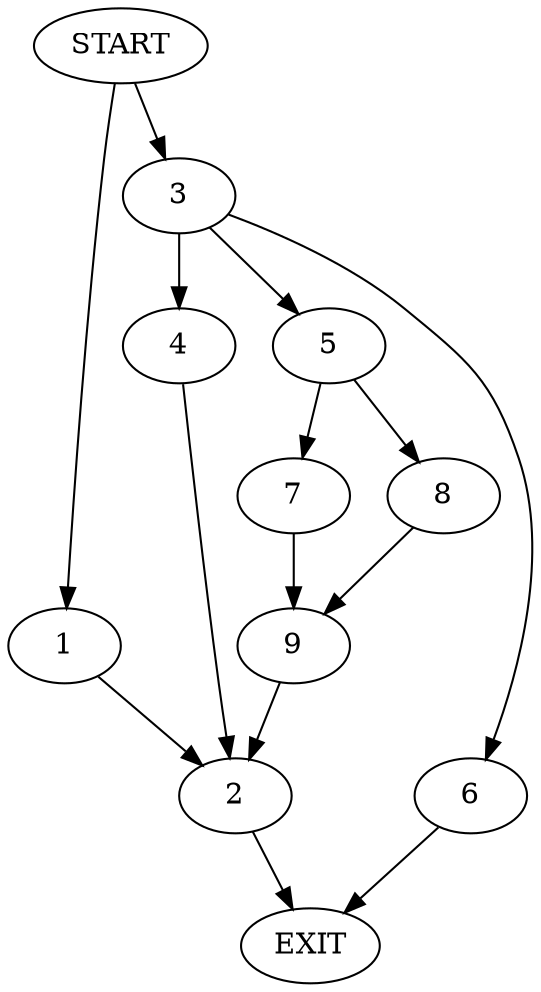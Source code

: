 digraph {
0 [label="START"]
10 [label="EXIT"]
0 -> 1
1 -> 2
2 -> 10
0 -> 3
3 -> 4
3 -> 5
3 -> 6
5 -> 7
5 -> 8
4 -> 2
6 -> 10
7 -> 9
8 -> 9
9 -> 2
}
